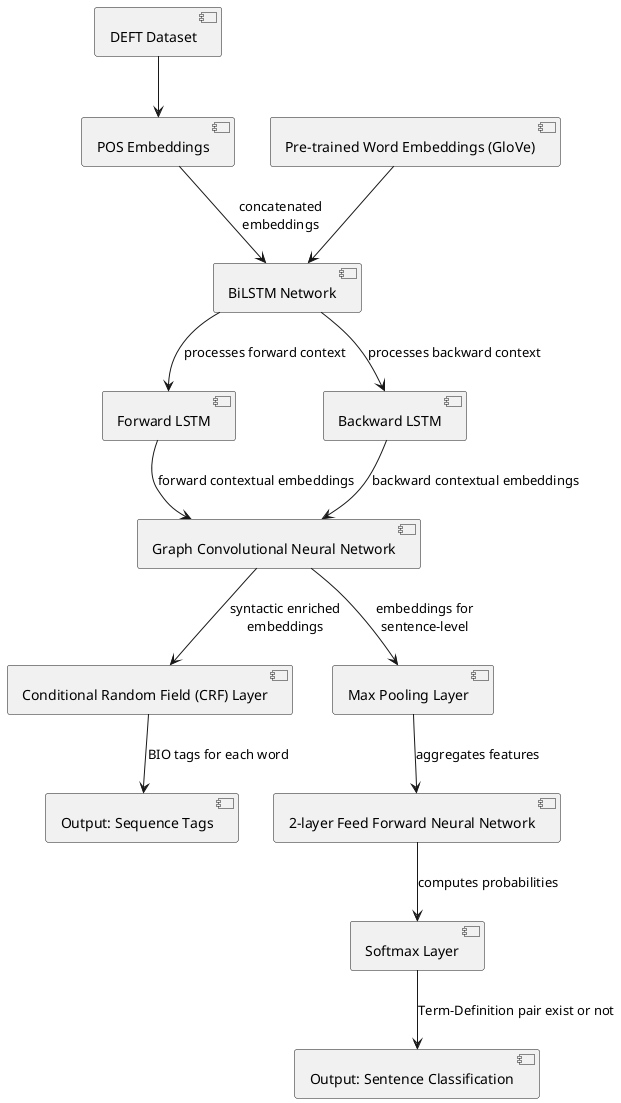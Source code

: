 @startuml
skinparam componentStyle uml2

' Define components
component [DEFT Dataset] as Input
component [Pre-trained Word Embeddings (GloVe)] as WordEmb
component [POS Embeddings] as POSEmb
component [BiLSTM Network] as BiLSTM
component [Forward LSTM] as FLSTM
component [Backward LSTM] as BLSTM
component [Graph Convolutional Neural Network] as GCN
component [Conditional Random Field (CRF) Layer] as CRF
component [Max Pooling Layer] as MaxPooling
component [2-layer Feed Forward Neural Network] as FFNN
component [Softmax Layer] as Softmax
component [Output: Sequence Tags] as SeqOutput
component [Output: Sentence Classification] as ClassOutput

' Connect components
Input --> POSEmb
WordEmb --> BiLSTM
POSEmb --> BiLSTM : "concatenated\nembeddings"
BiLSTM --> FLSTM : "processes forward context"
BiLSTM --> BLSTM : "processes backward context"
FLSTM --> GCN : "forward contextual embeddings"
BLSTM --> GCN : "backward contextual embeddings"
GCN --> CRF : "syntactic enriched\nembeddings"
GCN --> MaxPooling : "embeddings for\nsentence-level"
MaxPooling --> FFNN : "aggregates features"
FFNN --> Softmax : "computes probabilities"
Softmax --> ClassOutput : "Term-Definition pair exist or not"
CRF --> SeqOutput : "BIO tags for each word"

' Add some notes
'note right of FFNN : Consists of two layers\nand processes pooled\nfeatures for classification
'note right of Softmax : Normalizes output to\na probability distribution\nover classes

@enduml
